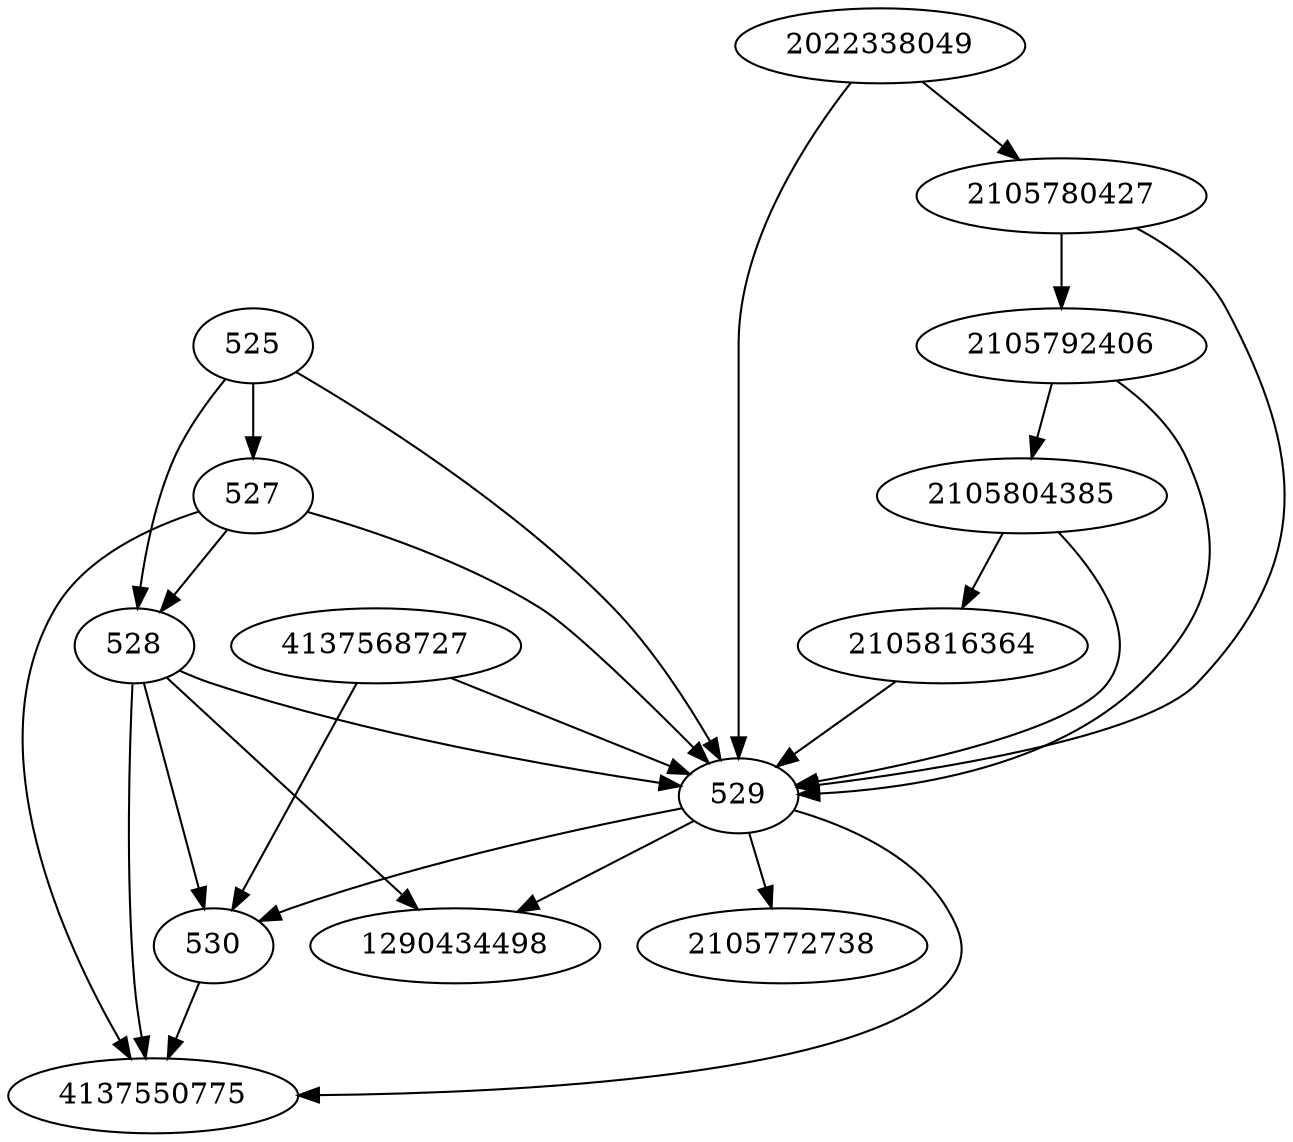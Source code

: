 strict digraph  {
2022338049;
2105772738;
1290434498;
2105804385;
4137568727;
2105780427;
2105816364;
525;
527;
528;
529;
530;
2105792406;
4137550775;
2022338049 -> 529;
2022338049 -> 2105780427;
2105804385 -> 529;
2105804385 -> 2105816364;
4137568727 -> 529;
4137568727 -> 530;
2105780427 -> 529;
2105780427 -> 2105792406;
2105816364 -> 529;
525 -> 529;
525 -> 528;
525 -> 527;
527 -> 529;
527 -> 528;
527 -> 4137550775;
528 -> 529;
528 -> 4137550775;
528 -> 1290434498;
528 -> 530;
529 -> 2105772738;
529 -> 4137550775;
529 -> 1290434498;
529 -> 530;
530 -> 4137550775;
2105792406 -> 529;
2105792406 -> 2105804385;
}
